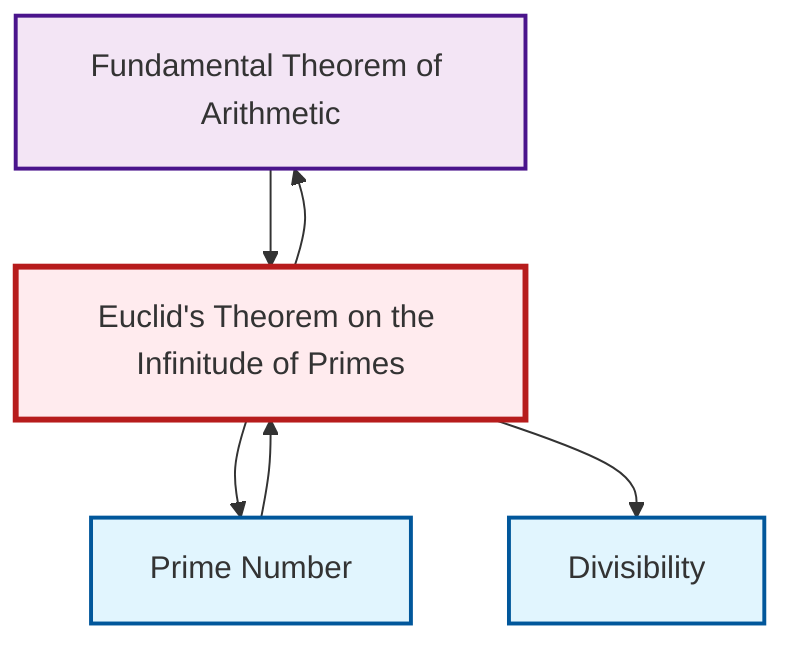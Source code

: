 graph TD
    classDef definition fill:#e1f5fe,stroke:#01579b,stroke-width:2px
    classDef theorem fill:#f3e5f5,stroke:#4a148c,stroke-width:2px
    classDef axiom fill:#fff3e0,stroke:#e65100,stroke-width:2px
    classDef example fill:#e8f5e9,stroke:#1b5e20,stroke-width:2px
    classDef current fill:#ffebee,stroke:#b71c1c,stroke-width:3px
    thm-fundamental-arithmetic["Fundamental Theorem of Arithmetic"]:::theorem
    def-prime["Prime Number"]:::definition
    def-divisibility["Divisibility"]:::definition
    thm-euclid-infinitude-primes["Euclid's Theorem on the Infinitude of Primes"]:::theorem
    thm-euclid-infinitude-primes --> thm-fundamental-arithmetic
    thm-euclid-infinitude-primes --> def-prime
    thm-euclid-infinitude-primes --> def-divisibility
    def-prime --> thm-euclid-infinitude-primes
    thm-fundamental-arithmetic --> thm-euclid-infinitude-primes
    class thm-euclid-infinitude-primes current